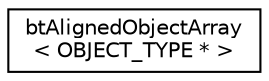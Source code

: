 digraph "Graphical Class Hierarchy"
{
  edge [fontname="Helvetica",fontsize="10",labelfontname="Helvetica",labelfontsize="10"];
  node [fontname="Helvetica",fontsize="10",shape=record];
  rankdir="LR";
  Node1 [label="btAlignedObjectArray\l\< OBJECT_TYPE * \>",height=0.2,width=0.4,color="black", fillcolor="white", style="filled",URL="$classbt_aligned_object_array.html"];
}
